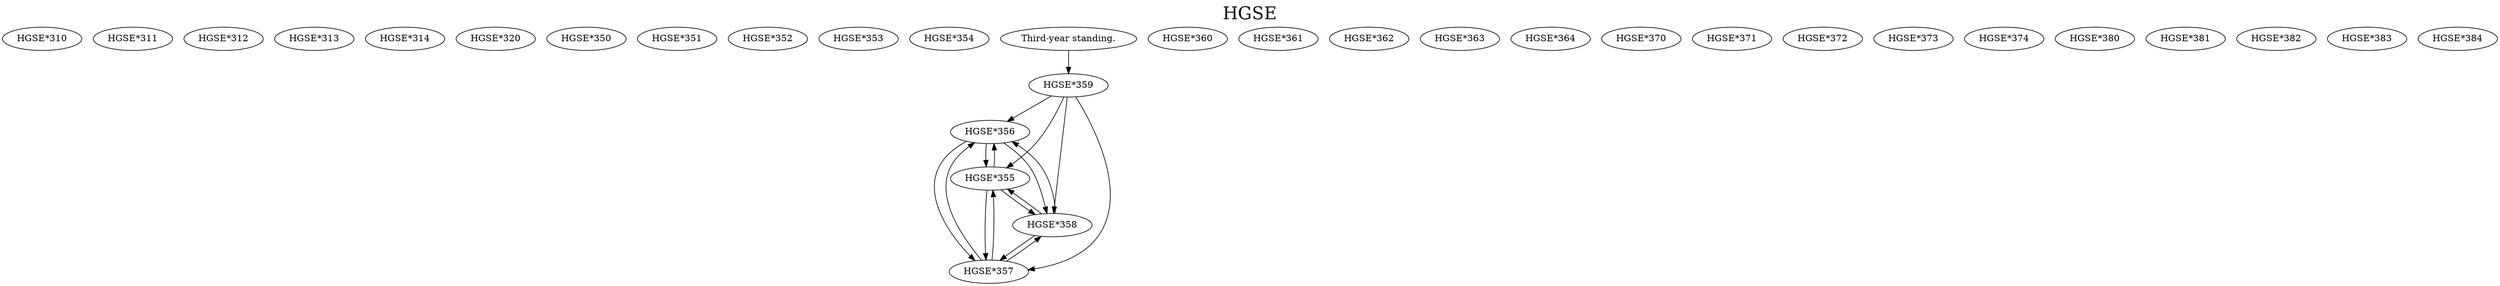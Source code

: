 digraph HGSE {
labelloc = "t";
label = "HGSE"
fontsize = 27;
"HGSE*310"
"HGSE*311"
"HGSE*312"
"HGSE*313"
"HGSE*314"
"HGSE*320"
"HGSE*350"
"HGSE*351"
"HGSE*352"
"HGSE*353"
"HGSE*354"
"HGSE*356" -> "HGSE*355"
"HGSE*357" -> "HGSE*355"
"HGSE*358" -> "HGSE*355"
"HGSE*359" -> "HGSE*355"
"HGSE*355" -> "HGSE*356"
"HGSE*357" -> "HGSE*356"
"HGSE*358" -> "HGSE*356"
"HGSE*359" -> "HGSE*356"
"HGSE*355" -> "HGSE*357"
"HGSE*356" -> "HGSE*357"
"HGSE*358" -> "HGSE*357"
"HGSE*359" -> "HGSE*357"
"HGSE*355" -> "HGSE*358"
"HGSE*356" -> "HGSE*358"
"HGSE*357" -> "HGSE*358"
"HGSE*359" -> "HGSE*358"
"Third-year standing." -> "HGSE*359" [style=solid]
"HGSE*360"
"HGSE*361"
"HGSE*362"
"HGSE*363"
"HGSE*364"
"HGSE*370"
"HGSE*371"
"HGSE*372"
"HGSE*373"
"HGSE*374"
"HGSE*380"
"HGSE*381"
"HGSE*382"
"HGSE*383"
"HGSE*384"
}
